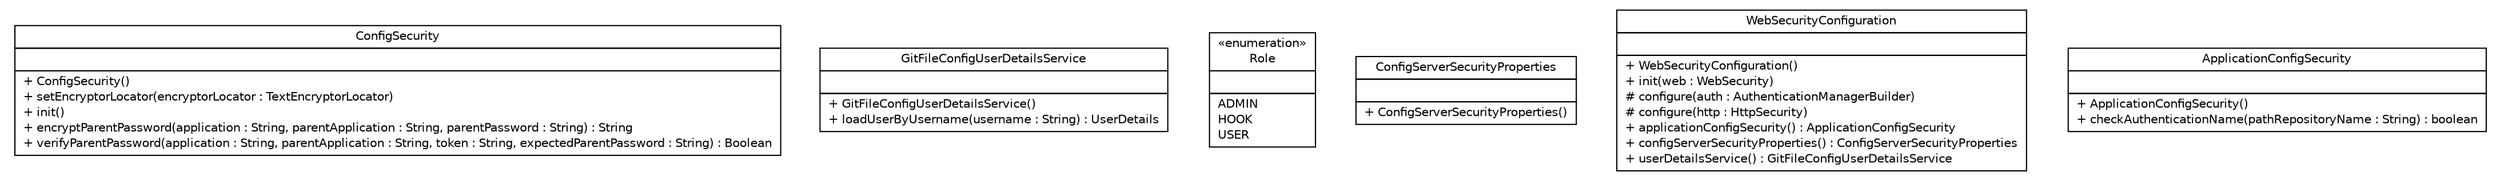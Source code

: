 #!/usr/local/bin/dot
#
# Class diagram 
# Generated by UMLGraph version R5_6-24-gf6e263 (http://www.umlgraph.org/)
#

digraph G {
	edge [fontname="Helvetica",fontsize=10,labelfontname="Helvetica",labelfontsize=10];
	node [fontname="Helvetica",fontsize=10,shape=plaintext];
	nodesep=0.25;
	ranksep=0.5;
	// cn.home1.cloud.config.server.security.ConfigSecurity
	c37 [label=<<table title="cn.home1.cloud.config.server.security.ConfigSecurity" border="0" cellborder="1" cellspacing="0" cellpadding="2" port="p" href="./ConfigSecurity.html">
		<tr><td><table border="0" cellspacing="0" cellpadding="1">
<tr><td align="center" balign="center"> ConfigSecurity </td></tr>
		</table></td></tr>
		<tr><td><table border="0" cellspacing="0" cellpadding="1">
<tr><td align="left" balign="left">  </td></tr>
		</table></td></tr>
		<tr><td><table border="0" cellspacing="0" cellpadding="1">
<tr><td align="left" balign="left"> + ConfigSecurity() </td></tr>
<tr><td align="left" balign="left"> + setEncryptorLocator(encryptorLocator : TextEncryptorLocator) </td></tr>
<tr><td align="left" balign="left"> + init() </td></tr>
<tr><td align="left" balign="left"> + encryptParentPassword(application : String, parentApplication : String, parentPassword : String) : String </td></tr>
<tr><td align="left" balign="left"> + verifyParentPassword(application : String, parentApplication : String, token : String, expectedParentPassword : String) : Boolean </td></tr>
		</table></td></tr>
		</table>>, URL="./ConfigSecurity.html", fontname="Helvetica", fontcolor="black", fontsize=10.0];
	// cn.home1.cloud.config.server.security.GitFileConfigUserDetailsService
	c38 [label=<<table title="cn.home1.cloud.config.server.security.GitFileConfigUserDetailsService" border="0" cellborder="1" cellspacing="0" cellpadding="2" port="p" href="./GitFileConfigUserDetailsService.html">
		<tr><td><table border="0" cellspacing="0" cellpadding="1">
<tr><td align="center" balign="center"> GitFileConfigUserDetailsService </td></tr>
		</table></td></tr>
		<tr><td><table border="0" cellspacing="0" cellpadding="1">
<tr><td align="left" balign="left">  </td></tr>
		</table></td></tr>
		<tr><td><table border="0" cellspacing="0" cellpadding="1">
<tr><td align="left" balign="left"> + GitFileConfigUserDetailsService() </td></tr>
<tr><td align="left" balign="left"> + loadUserByUsername(username : String) : UserDetails </td></tr>
		</table></td></tr>
		</table>>, URL="./GitFileConfigUserDetailsService.html", fontname="Helvetica", fontcolor="black", fontsize=10.0];
	// cn.home1.cloud.config.server.security.Role
	c39 [label=<<table title="cn.home1.cloud.config.server.security.Role" border="0" cellborder="1" cellspacing="0" cellpadding="2" port="p" href="./Role.html">
		<tr><td><table border="0" cellspacing="0" cellpadding="1">
<tr><td align="center" balign="center"> &#171;enumeration&#187; </td></tr>
<tr><td align="center" balign="center"> Role </td></tr>
		</table></td></tr>
		<tr><td><table border="0" cellspacing="0" cellpadding="1">
<tr><td align="left" balign="left">  </td></tr>
		</table></td></tr>
		<tr><td><table border="0" cellspacing="0" cellpadding="1">
<tr><td align="left" balign="left"> ADMIN </td></tr>
<tr><td align="left" balign="left"> HOOK </td></tr>
<tr><td align="left" balign="left"> USER </td></tr>
		</table></td></tr>
		</table>>, URL="./Role.html", fontname="Helvetica", fontcolor="black", fontsize=10.0];
	// cn.home1.cloud.config.server.security.ConfigServerSecurityProperties
	c40 [label=<<table title="cn.home1.cloud.config.server.security.ConfigServerSecurityProperties" border="0" cellborder="1" cellspacing="0" cellpadding="2" port="p" href="./ConfigServerSecurityProperties.html">
		<tr><td><table border="0" cellspacing="0" cellpadding="1">
<tr><td align="center" balign="center"> ConfigServerSecurityProperties </td></tr>
		</table></td></tr>
		<tr><td><table border="0" cellspacing="0" cellpadding="1">
<tr><td align="left" balign="left">  </td></tr>
		</table></td></tr>
		<tr><td><table border="0" cellspacing="0" cellpadding="1">
<tr><td align="left" balign="left"> + ConfigServerSecurityProperties() </td></tr>
		</table></td></tr>
		</table>>, URL="./ConfigServerSecurityProperties.html", fontname="Helvetica", fontcolor="black", fontsize=10.0];
	// cn.home1.cloud.config.server.security.WebSecurityConfiguration
	c41 [label=<<table title="cn.home1.cloud.config.server.security.WebSecurityConfiguration" border="0" cellborder="1" cellspacing="0" cellpadding="2" port="p" href="./WebSecurityConfiguration.html">
		<tr><td><table border="0" cellspacing="0" cellpadding="1">
<tr><td align="center" balign="center"> WebSecurityConfiguration </td></tr>
		</table></td></tr>
		<tr><td><table border="0" cellspacing="0" cellpadding="1">
<tr><td align="left" balign="left">  </td></tr>
		</table></td></tr>
		<tr><td><table border="0" cellspacing="0" cellpadding="1">
<tr><td align="left" balign="left"> + WebSecurityConfiguration() </td></tr>
<tr><td align="left" balign="left"> + init(web : WebSecurity) </td></tr>
<tr><td align="left" balign="left"> # configure(auth : AuthenticationManagerBuilder) </td></tr>
<tr><td align="left" balign="left"> # configure(http : HttpSecurity) </td></tr>
<tr><td align="left" balign="left"> + applicationConfigSecurity() : ApplicationConfigSecurity </td></tr>
<tr><td align="left" balign="left"> + configServerSecurityProperties() : ConfigServerSecurityProperties </td></tr>
<tr><td align="left" balign="left"> + userDetailsService() : GitFileConfigUserDetailsService </td></tr>
		</table></td></tr>
		</table>>, URL="./WebSecurityConfiguration.html", fontname="Helvetica", fontcolor="black", fontsize=10.0];
	// cn.home1.cloud.config.server.security.ApplicationConfigSecurity
	c42 [label=<<table title="cn.home1.cloud.config.server.security.ApplicationConfigSecurity" border="0" cellborder="1" cellspacing="0" cellpadding="2" port="p" href="./ApplicationConfigSecurity.html">
		<tr><td><table border="0" cellspacing="0" cellpadding="1">
<tr><td align="center" balign="center"> ApplicationConfigSecurity </td></tr>
		</table></td></tr>
		<tr><td><table border="0" cellspacing="0" cellpadding="1">
<tr><td align="left" balign="left">  </td></tr>
		</table></td></tr>
		<tr><td><table border="0" cellspacing="0" cellpadding="1">
<tr><td align="left" balign="left"> + ApplicationConfigSecurity() </td></tr>
<tr><td align="left" balign="left"> + checkAuthenticationName(pathRepositoryName : String) : boolean </td></tr>
		</table></td></tr>
		</table>>, URL="./ApplicationConfigSecurity.html", fontname="Helvetica", fontcolor="black", fontsize=10.0];
}


